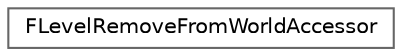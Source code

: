 digraph "Graphical Class Hierarchy"
{
 // INTERACTIVE_SVG=YES
 // LATEX_PDF_SIZE
  bgcolor="transparent";
  edge [fontname=Helvetica,fontsize=10,labelfontname=Helvetica,labelfontsize=10];
  node [fontname=Helvetica,fontsize=10,shape=box,height=0.2,width=0.4];
  rankdir="LR";
  Node0 [id="Node000000",label="FLevelRemoveFromWorldAccessor",height=0.2,width=0.4,color="grey40", fillcolor="white", style="filled",URL="$d5/d1b/structFLevelRemoveFromWorldAccessor.html",tooltip="A Level is a collection of Actors (lights, volumes, mesh instances etc.)."];
}
